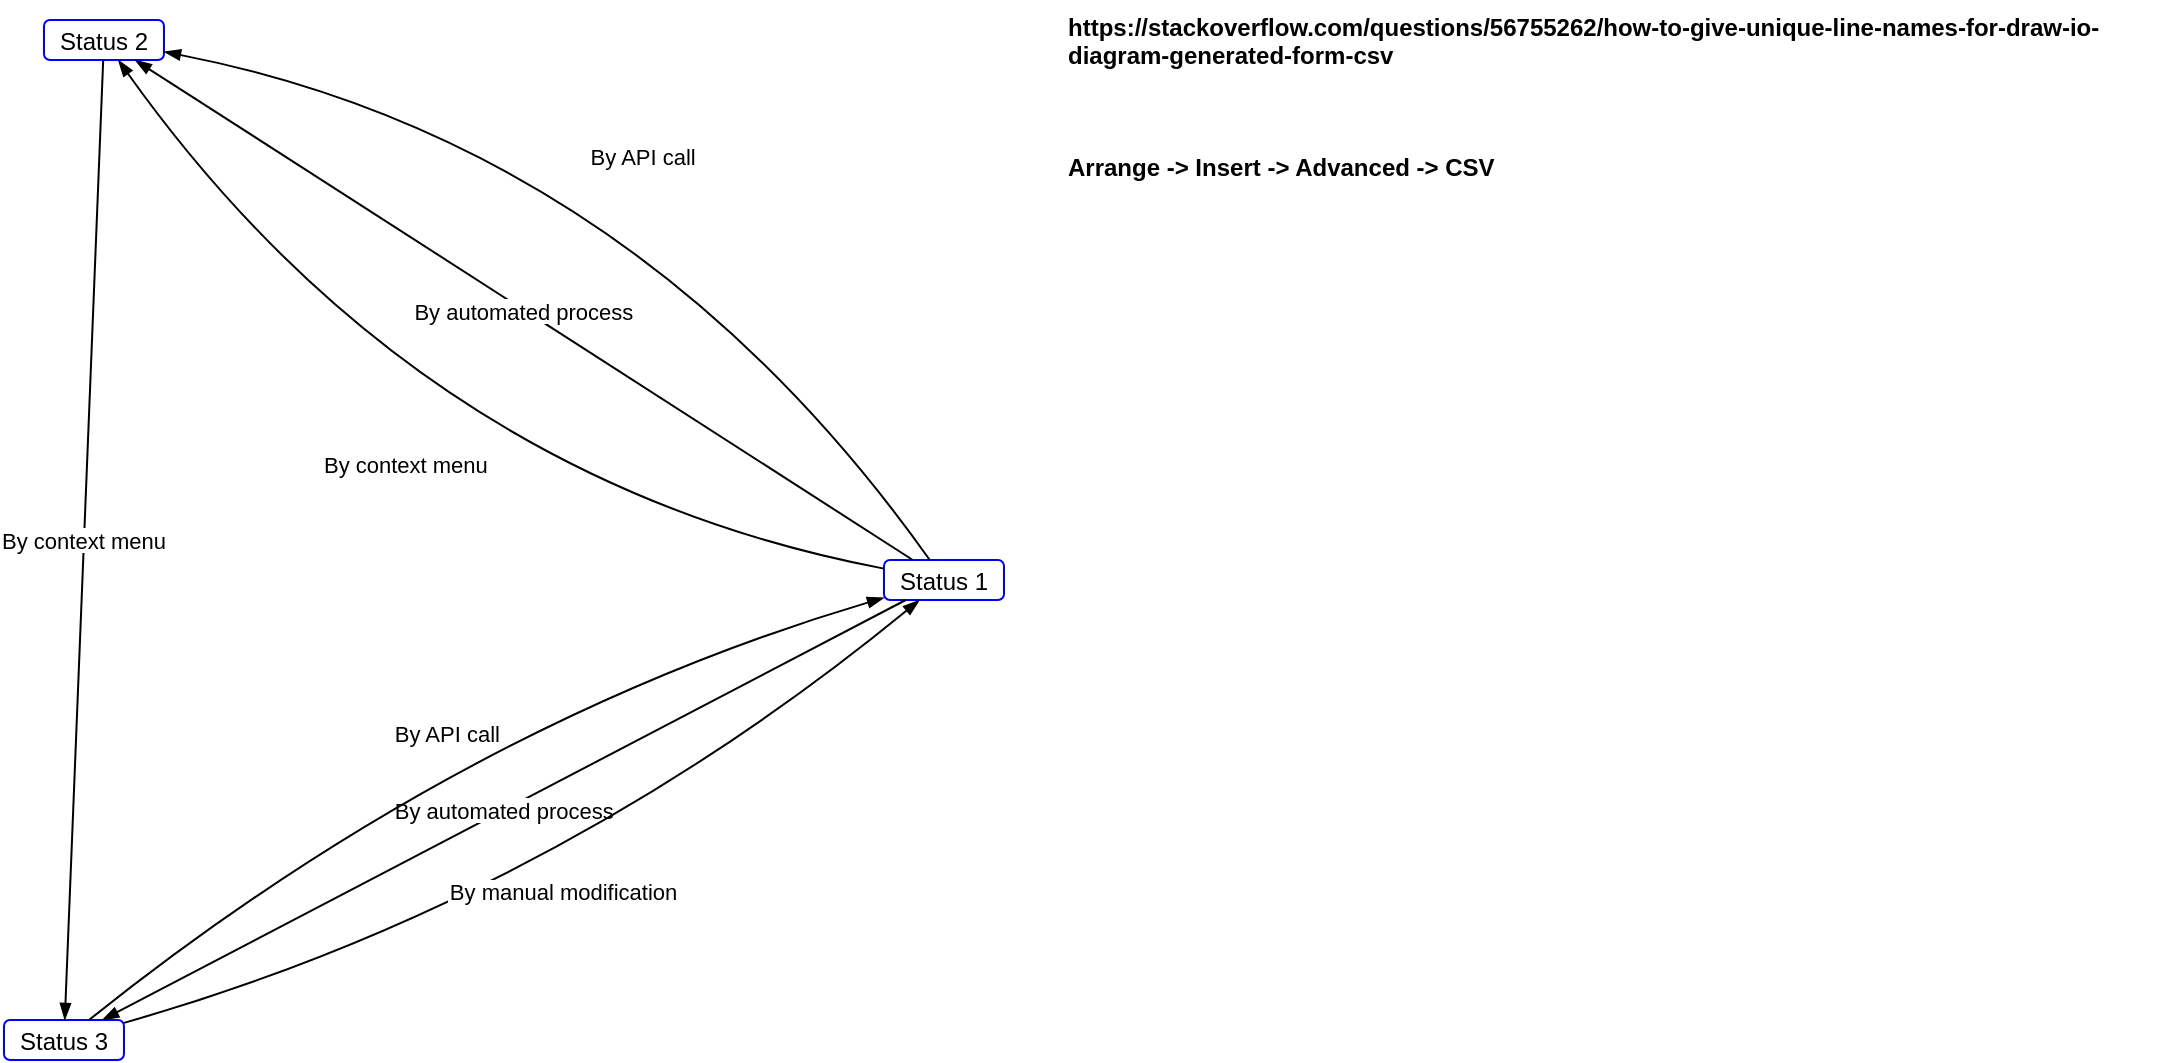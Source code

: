 <mxfile version="15.3.0" type="github">
  <diagram id="L-WYnWYy-e6hlGnkDfw3" name="Page-1">
    <mxGraphModel dx="1022" dy="434" grid="1" gridSize="10" guides="1" tooltips="1" connect="1" arrows="1" fold="1" page="1" pageScale="1" pageWidth="850" pageHeight="1100" math="0" shadow="0">
      <root>
        <mxCell id="0" />
        <mxCell id="1" parent="0" />
        <UserObject label="%name%" nodeId="1" name="Status 1" placeholders="1" id="csvimport-1">
          <mxCell style="shape=rectangle;rounded=1;strokeColor=#00f;" parent="1" vertex="1">
            <mxGeometry x="460" y="1210" width="60" height="20" as="geometry" />
          </mxCell>
        </UserObject>
        <UserObject label="%name%" nodeId="2" name="Status 2" placeholders="1" id="csvimport-2">
          <mxCell style="shape=rectangle;rounded=1;strokeColor=#00f;" parent="1" vertex="1">
            <mxGeometry x="40" y="940" width="60" height="20" as="geometry" />
          </mxCell>
        </UserObject>
        <UserObject label="%name%" nodeId="3" name="Status 3" placeholders="1" id="csvimport-3">
          <mxCell style="shape=rectangle;rounded=1;strokeColor=#00f;" parent="1" vertex="1">
            <mxGeometry x="20" y="1440" width="60" height="20" as="geometry" />
          </mxCell>
        </UserObject>
        <mxCell id="2eTBtynLcJxOMgvmR8OS-58" value="By context menu" style="curved=1;fontSize=11;endArrow=blockThin;endFill=1" parent="1" source="csvimport-1" target="csvimport-2" edge="1">
          <mxGeometry relative="1" as="geometry">
            <Array as="points">
              <mxPoint x="226.924" y="1170.118" />
            </Array>
          </mxGeometry>
        </mxCell>
        <mxCell id="2eTBtynLcJxOMgvmR8OS-59" value="By automated process" style="curved=1;fontSize=11;endArrow=blockThin;endFill=1" parent="1" source="csvimport-1" target="csvimport-2" edge="1">
          <mxGeometry relative="1" as="geometry">
            <Array as="points">
              <mxPoint x="281" y="1086" />
            </Array>
          </mxGeometry>
        </mxCell>
        <mxCell id="2eTBtynLcJxOMgvmR8OS-60" value="By API call" style="curved=1;fontSize=11;endArrow=blockThin;endFill=1" parent="1" source="csvimport-1" target="csvimport-2" edge="1">
          <mxGeometry relative="1" as="geometry">
            <Array as="points">
              <mxPoint x="335.076" y="1001.882" />
            </Array>
          </mxGeometry>
        </mxCell>
        <mxCell id="2eTBtynLcJxOMgvmR8OS-61" value="By automated process" style="curved=1;fontSize=11;endArrow=blockThin;endFill=1" parent="1" source="csvimport-1" target="csvimport-3" edge="1">
          <mxGeometry relative="1" as="geometry" />
        </mxCell>
        <mxCell id="2eTBtynLcJxOMgvmR8OS-62" value="By context menu" style="curved=1;fontSize=11;endArrow=blockThin;endFill=1" parent="1" source="csvimport-2" target="csvimport-3" edge="1">
          <mxGeometry relative="1" as="geometry" />
        </mxCell>
        <mxCell id="2eTBtynLcJxOMgvmR8OS-63" value="By API call" style="curved=1;fontSize=11;endArrow=blockThin;endFill=1" parent="1" source="csvimport-3" target="csvimport-1" edge="1">
          <mxGeometry relative="1" as="geometry">
            <Array as="points">
              <mxPoint x="247.837" y="1291.689" />
            </Array>
          </mxGeometry>
        </mxCell>
        <mxCell id="2eTBtynLcJxOMgvmR8OS-64" value="By manual modification" style="curved=1;fontSize=11;endArrow=blockThin;endFill=1" parent="1" source="csvimport-3" target="csvimport-1" edge="1">
          <mxGeometry relative="1" as="geometry">
            <Array as="points">
              <mxPoint x="294.163" y="1380.311" />
            </Array>
          </mxGeometry>
        </mxCell>
        <UserObject label="https://stackoverflow.com/questions/56755262/how-to-give-unique-line-names-for-draw-io-diagram-generated-form-csv" link="https://stackoverflow.com/questions/56755262/how-to-give-unique-line-names-for-draw-io-diagram-generated-form-csv" id="2eTBtynLcJxOMgvmR8OS-65">
          <mxCell style="text;whiteSpace=wrap;html=1;fontStyle=1" parent="1" vertex="1">
            <mxGeometry x="550" y="930" width="550" height="40" as="geometry" />
          </mxCell>
        </UserObject>
        <UserObject label="Arrange -&amp;gt; Insert -&amp;gt; Advanced -&amp;gt; CSV" link="https://stackoverflow.com/questions/56755262/how-to-give-unique-line-names-for-draw-io-diagram-generated-form-csv" id="6Zs3CjaZyhAeusNN6SKL-1">
          <mxCell style="text;whiteSpace=wrap;html=1;fontStyle=1" vertex="1" parent="1">
            <mxGeometry x="550" y="1000" width="550" height="40" as="geometry" />
          </mxCell>
        </UserObject>
      </root>
    </mxGraphModel>
  </diagram>
</mxfile>
